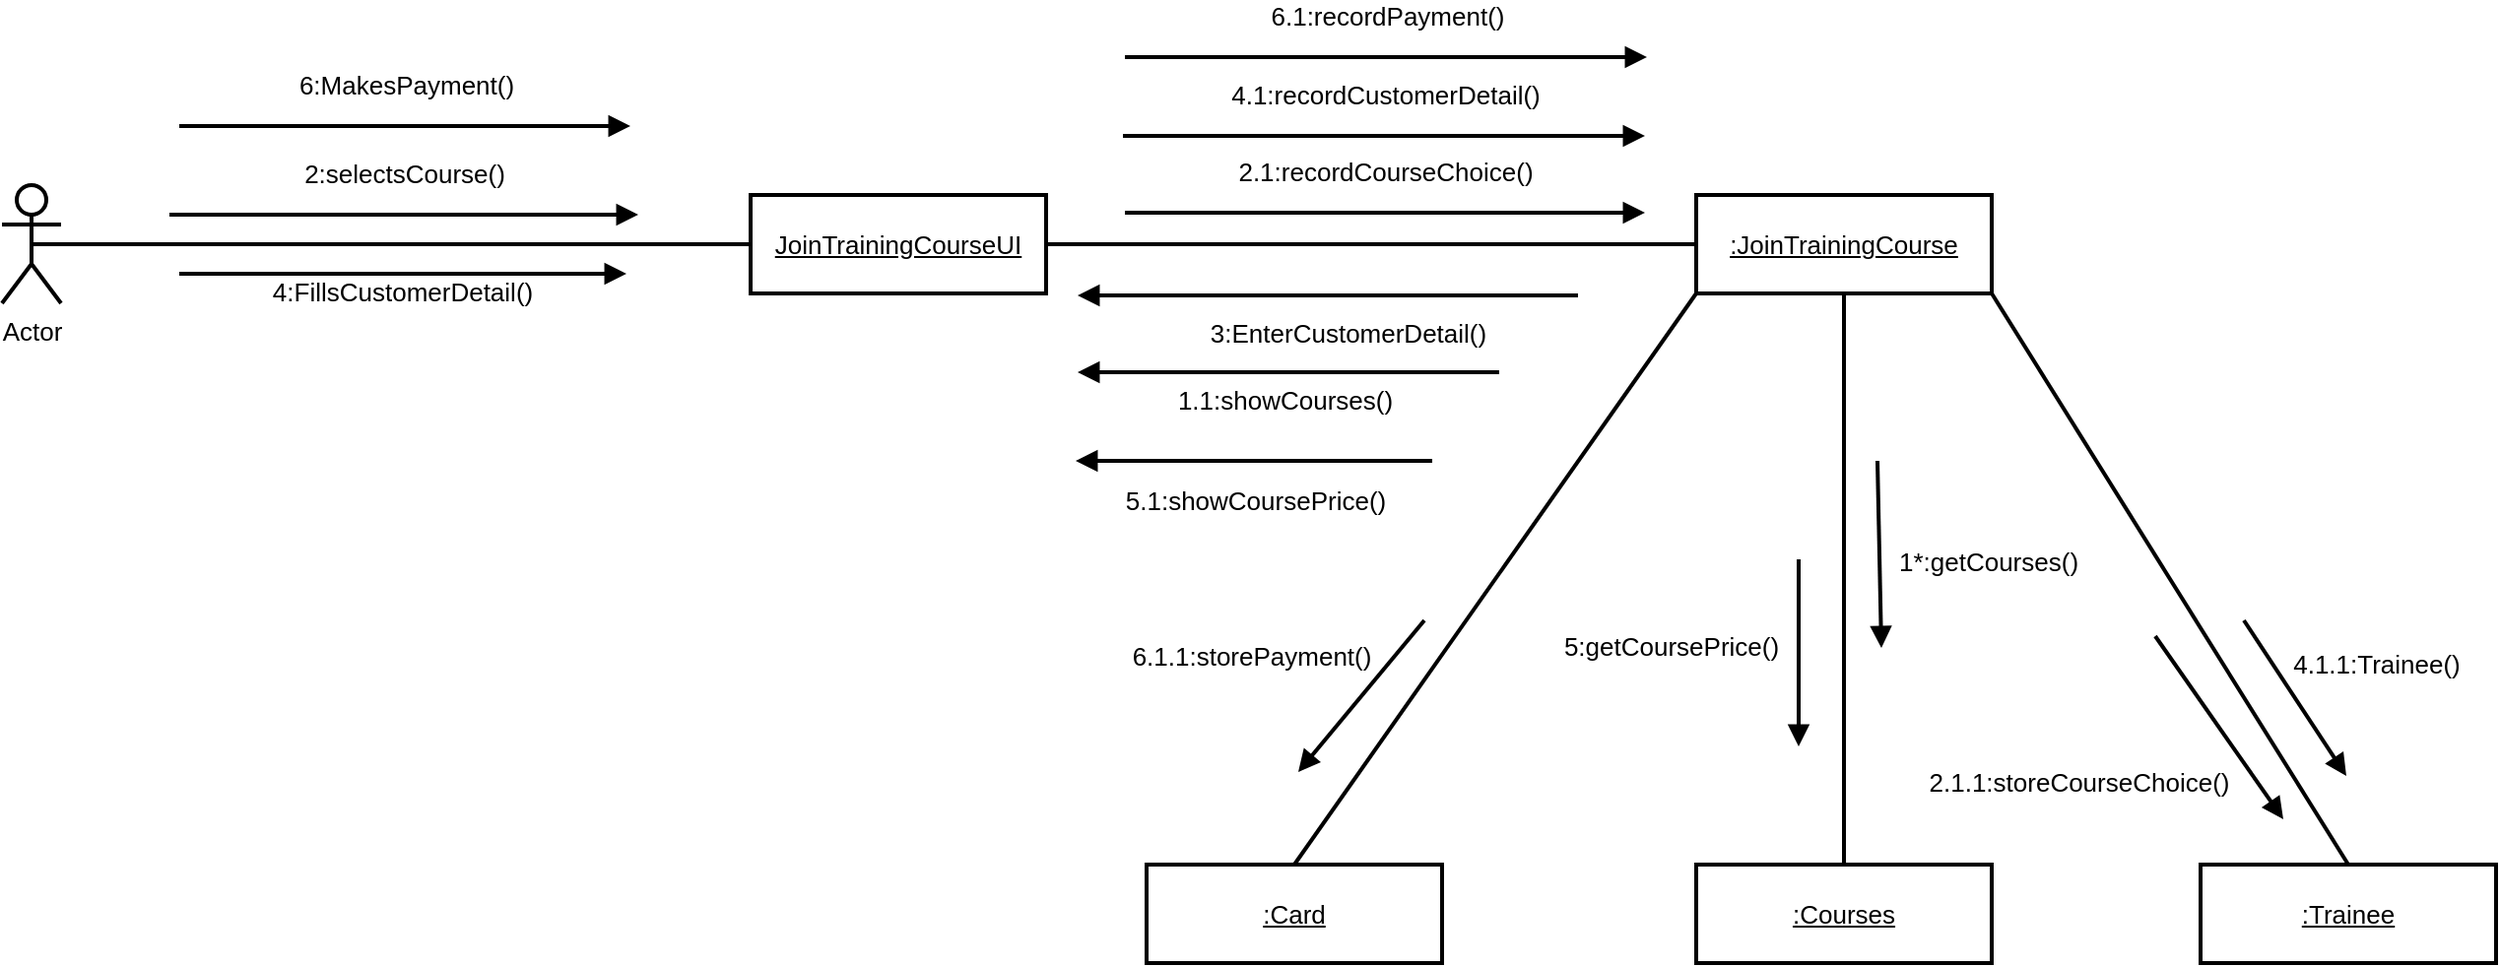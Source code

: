 <mxfile version="21.1.2" type="device">
  <diagram name="Page-1" id="S630wCEyoWQ46y2PHja7">
    <mxGraphModel dx="1167" dy="309" grid="0" gridSize="10" guides="1" tooltips="1" connect="1" arrows="1" fold="1" page="0" pageScale="1" pageWidth="850" pageHeight="1100" math="0" shadow="0">
      <root>
        <mxCell id="0" />
        <mxCell id="1" parent="0" />
        <mxCell id="LDzL4E1aroRcOsLplv2G-45" style="rounded=0;orthogonalLoop=1;jettySize=auto;html=1;exitX=0.5;exitY=0.5;exitDx=0;exitDy=0;exitPerimeter=0;entryX=0;entryY=0.5;entryDx=0;entryDy=0;endArrow=none;endFill=0;strokeWidth=2;fontSize=13;" parent="1" source="LDzL4E1aroRcOsLplv2G-18" target="LDzL4E1aroRcOsLplv2G-30" edge="1">
          <mxGeometry relative="1" as="geometry" />
        </mxCell>
        <mxCell id="LDzL4E1aroRcOsLplv2G-18" value="Actor" style="shape=umlActor;verticalLabelPosition=bottom;verticalAlign=top;html=1;strokeWidth=2;fontSize=13;" parent="1" vertex="1">
          <mxGeometry x="350" y="705" width="30" height="60" as="geometry" />
        </mxCell>
        <mxCell id="LDzL4E1aroRcOsLplv2G-46" style="edgeStyle=orthogonalEdgeStyle;rounded=0;orthogonalLoop=1;jettySize=auto;html=1;exitX=1;exitY=0.5;exitDx=0;exitDy=0;entryX=0;entryY=0.5;entryDx=0;entryDy=0;endArrow=none;endFill=0;strokeWidth=2;fontSize=13;" parent="1" source="LDzL4E1aroRcOsLplv2G-30" target="LDzL4E1aroRcOsLplv2G-31" edge="1">
          <mxGeometry relative="1" as="geometry" />
        </mxCell>
        <mxCell id="LDzL4E1aroRcOsLplv2G-30" value="JoinTrainingCourseUI" style="html=1;whiteSpace=wrap;strokeWidth=2;fontSize=13;" parent="1" vertex="1">
          <mxGeometry x="730" y="710" width="150" height="50" as="geometry" />
        </mxCell>
        <mxCell id="LDzL4E1aroRcOsLplv2G-47" style="rounded=0;orthogonalLoop=1;jettySize=auto;html=1;exitX=0.5;exitY=1;exitDx=0;exitDy=0;entryX=0.5;entryY=0;entryDx=0;entryDy=0;endArrow=none;endFill=0;strokeWidth=2;fontSize=13;" parent="1" source="LDzL4E1aroRcOsLplv2G-31" target="LDzL4E1aroRcOsLplv2G-33" edge="1">
          <mxGeometry relative="1" as="geometry">
            <mxPoint x="1397.5" y="760" as="sourcePoint" />
          </mxGeometry>
        </mxCell>
        <mxCell id="LDzL4E1aroRcOsLplv2G-48" style="rounded=0;orthogonalLoop=1;jettySize=auto;html=1;exitX=0;exitY=1;exitDx=0;exitDy=0;entryX=0.5;entryY=0;entryDx=0;entryDy=0;endArrow=none;endFill=0;strokeWidth=2;fontSize=13;" parent="1" source="LDzL4E1aroRcOsLplv2G-31" target="LDzL4E1aroRcOsLplv2G-32" edge="1">
          <mxGeometry relative="1" as="geometry" />
        </mxCell>
        <mxCell id="LDzL4E1aroRcOsLplv2G-58" style="rounded=0;orthogonalLoop=1;jettySize=auto;html=1;exitX=1;exitY=1;exitDx=0;exitDy=0;entryX=0.5;entryY=0;entryDx=0;entryDy=0;endArrow=none;endFill=0;strokeWidth=2;fontSize=13;" parent="1" source="LDzL4E1aroRcOsLplv2G-31" target="LDzL4E1aroRcOsLplv2G-57" edge="1">
          <mxGeometry relative="1" as="geometry" />
        </mxCell>
        <mxCell id="LDzL4E1aroRcOsLplv2G-31" value=":JoinTrainingCourse" style="html=1;whiteSpace=wrap;strokeWidth=2;fontSize=13;" parent="1" vertex="1">
          <mxGeometry x="1210" y="710" width="150" height="50" as="geometry" />
        </mxCell>
        <mxCell id="LDzL4E1aroRcOsLplv2G-32" value=":Card" style="html=1;whiteSpace=wrap;strokeWidth=2;fontSize=13;" parent="1" vertex="1">
          <mxGeometry x="931" y="1050" width="150" height="50" as="geometry" />
        </mxCell>
        <mxCell id="LDzL4E1aroRcOsLplv2G-33" value=":Courses" style="html=1;whiteSpace=wrap;strokeWidth=2;fontSize=13;fontStyle=4" parent="1" vertex="1">
          <mxGeometry x="1210" y="1050" width="150" height="50" as="geometry" />
        </mxCell>
        <mxCell id="LDzL4E1aroRcOsLplv2G-49" value="1*:getCourses()" style="html=1;verticalAlign=bottom;endArrow=block;elbow=vertical;rounded=0;strokeWidth=2;fontSize=13;" parent="1" edge="1">
          <mxGeometry x="0.33" y="55" width="80" relative="1" as="geometry">
            <mxPoint x="1302" y="845" as="sourcePoint" />
            <mxPoint x="1304" y="940" as="targetPoint" />
            <mxPoint as="offset" />
          </mxGeometry>
        </mxCell>
        <mxCell id="LDzL4E1aroRcOsLplv2G-50" value="1.1:showCourses()" style="html=1;verticalAlign=bottom;endArrow=block;edgeStyle=elbowEdgeStyle;elbow=vertical;curved=0;rounded=0;strokeWidth=2;fontSize=13;" parent="1" edge="1">
          <mxGeometry x="0.019" y="25" width="80" relative="1" as="geometry">
            <mxPoint x="1110" y="800" as="sourcePoint" />
            <mxPoint x="896" y="800" as="targetPoint" />
            <mxPoint as="offset" />
            <Array as="points">
              <mxPoint x="1080" y="800" />
            </Array>
          </mxGeometry>
        </mxCell>
        <mxCell id="LDzL4E1aroRcOsLplv2G-53" value="6.1.1:storePayment()" style="html=1;verticalAlign=bottom;endArrow=block;elbow=vertical;rounded=0;strokeWidth=2;fontSize=13;" parent="1" edge="1">
          <mxGeometry x="0.571" y="-49" width="80" relative="1" as="geometry">
            <mxPoint x="1072" y="926" as="sourcePoint" />
            <mxPoint x="1008" y="1003" as="targetPoint" />
            <mxPoint as="offset" />
          </mxGeometry>
        </mxCell>
        <mxCell id="LDzL4E1aroRcOsLplv2G-54" value="2:selectsCourse()" style="html=1;verticalAlign=bottom;endArrow=block;edgeStyle=elbowEdgeStyle;elbow=vertical;curved=0;rounded=0;strokeWidth=2;fontSize=13;" parent="1" edge="1">
          <mxGeometry y="10" width="80" relative="1" as="geometry">
            <mxPoint x="435" y="720" as="sourcePoint" />
            <mxPoint x="673" y="720" as="targetPoint" />
            <mxPoint as="offset" />
          </mxGeometry>
        </mxCell>
        <mxCell id="LDzL4E1aroRcOsLplv2G-55" value="6:MakesPayment()" style="html=1;verticalAlign=bottom;endArrow=block;edgeStyle=elbowEdgeStyle;elbow=vertical;curved=0;rounded=0;strokeWidth=2;fontSize=13;" parent="1" edge="1">
          <mxGeometry y="10" width="80" relative="1" as="geometry">
            <mxPoint x="440" y="675" as="sourcePoint" />
            <mxPoint x="669" y="675" as="targetPoint" />
            <mxPoint as="offset" />
            <Array as="points">
              <mxPoint x="480" y="675" />
            </Array>
          </mxGeometry>
        </mxCell>
        <mxCell id="LDzL4E1aroRcOsLplv2G-57" value=":Trainee" style="html=1;whiteSpace=wrap;strokeWidth=2;fontSize=13;fontStyle=4" parent="1" vertex="1">
          <mxGeometry x="1466" y="1050" width="150" height="50" as="geometry" />
        </mxCell>
        <mxCell id="LDzL4E1aroRcOsLplv2G-61" value="4:FillsCustomerDetail()" style="html=1;verticalAlign=bottom;endArrow=block;edgeStyle=elbowEdgeStyle;elbow=vertical;curved=0;rounded=0;strokeWidth=2;fontSize=13;" parent="1" edge="1">
          <mxGeometry x="-0.01" y="-20" width="80" relative="1" as="geometry">
            <mxPoint x="440" y="750" as="sourcePoint" />
            <mxPoint x="667" y="750" as="targetPoint" />
            <mxPoint as="offset" />
          </mxGeometry>
        </mxCell>
        <mxCell id="LDzL4E1aroRcOsLplv2G-62" value="4.1:recordCustomerDetail()" style="html=1;verticalAlign=bottom;endArrow=block;edgeStyle=elbowEdgeStyle;elbow=vertical;curved=0;rounded=0;strokeWidth=2;fontSize=13;" parent="1" edge="1">
          <mxGeometry y="10" width="80" relative="1" as="geometry">
            <mxPoint x="919" y="680" as="sourcePoint" />
            <mxPoint x="1184" y="680" as="targetPoint" />
            <mxPoint as="offset" />
          </mxGeometry>
        </mxCell>
        <mxCell id="LDzL4E1aroRcOsLplv2G-63" value="4.1.1:Trainee()" style="html=1;verticalAlign=bottom;endArrow=block;elbow=vertical;rounded=0;strokeWidth=2;fontSize=13;" parent="1" edge="1">
          <mxGeometry x="0.362" y="38" width="80" relative="1" as="geometry">
            <mxPoint x="1488" y="926" as="sourcePoint" />
            <mxPoint x="1540" y="1005" as="targetPoint" />
            <mxPoint as="offset" />
          </mxGeometry>
        </mxCell>
        <mxCell id="LDzL4E1aroRcOsLplv2G-67" value="3:EnterCustomerDetail()" style="html=1;verticalAlign=bottom;endArrow=block;edgeStyle=elbowEdgeStyle;elbow=vertical;curved=0;rounded=0;strokeWidth=2;fontSize=13;" parent="1" edge="1">
          <mxGeometry x="-0.074" y="30" width="80" relative="1" as="geometry">
            <mxPoint x="1150" y="761" as="sourcePoint" />
            <mxPoint x="896" y="761" as="targetPoint" />
            <mxPoint as="offset" />
            <Array as="points">
              <mxPoint x="1080" y="761" />
            </Array>
          </mxGeometry>
        </mxCell>
        <mxCell id="d0HsAUQ3rohCRdbp8xXP-1" value="6.1:recordPayment()" style="html=1;verticalAlign=bottom;endArrow=block;edgeStyle=elbowEdgeStyle;elbow=vertical;curved=0;rounded=0;strokeWidth=2;fontSize=13;" parent="1" edge="1">
          <mxGeometry y="10" width="80" relative="1" as="geometry">
            <mxPoint x="920" y="640" as="sourcePoint" />
            <mxPoint x="1185" y="640" as="targetPoint" />
            <mxPoint as="offset" />
          </mxGeometry>
        </mxCell>
        <mxCell id="d0HsAUQ3rohCRdbp8xXP-2" value="2.1:recordCourseChoice()" style="html=1;verticalAlign=bottom;endArrow=block;edgeStyle=elbowEdgeStyle;elbow=vertical;curved=0;rounded=0;strokeWidth=2;fontSize=13;" parent="1" edge="1">
          <mxGeometry y="10" width="80" relative="1" as="geometry">
            <mxPoint x="920" y="719" as="sourcePoint" />
            <mxPoint x="1184" y="719" as="targetPoint" />
            <mxPoint as="offset" />
          </mxGeometry>
        </mxCell>
        <mxCell id="By-SBvwLV2nWNqRGLiDR-1" value="2.1.1:storeCourseChoice()" style="html=1;verticalAlign=bottom;endArrow=block;elbow=vertical;rounded=0;strokeWidth=2;fontSize=13;" parent="1" edge="1">
          <mxGeometry x="-0.166" y="-81" width="80" relative="1" as="geometry">
            <mxPoint x="1443" y="934" as="sourcePoint" />
            <mxPoint x="1508" y="1027" as="targetPoint" />
            <mxPoint as="offset" />
          </mxGeometry>
        </mxCell>
        <mxCell id="By-SBvwLV2nWNqRGLiDR-2" value="5:getCoursePrice()" style="html=1;verticalAlign=bottom;endArrow=block;elbow=vertical;rounded=0;strokeWidth=2;fontSize=13;" parent="1" edge="1">
          <mxGeometry x="0.158" y="-65" width="80" relative="1" as="geometry">
            <mxPoint x="1262" y="895" as="sourcePoint" />
            <mxPoint x="1262" y="990" as="targetPoint" />
            <mxPoint as="offset" />
          </mxGeometry>
        </mxCell>
        <mxCell id="By-SBvwLV2nWNqRGLiDR-3" value="5.1:showCoursePrice()" style="html=1;verticalAlign=bottom;endArrow=block;edgeStyle=elbowEdgeStyle;elbow=vertical;curved=0;rounded=0;strokeWidth=2;fontSize=13;" parent="1" edge="1">
          <mxGeometry y="31" width="80" relative="1" as="geometry">
            <mxPoint x="1076" y="845" as="sourcePoint" />
            <mxPoint x="895" y="845" as="targetPoint" />
            <mxPoint as="offset" />
          </mxGeometry>
        </mxCell>
        <mxCell id="IMceAK3hrMyFHbqTOK-o-1" value="JoinTrainingCourseUI" style="html=1;whiteSpace=wrap;strokeWidth=2;fontSize=13;fontStyle=4" vertex="1" parent="1">
          <mxGeometry x="730" y="710" width="150" height="50" as="geometry" />
        </mxCell>
        <mxCell id="IMceAK3hrMyFHbqTOK-o-2" value=":JoinTrainingCourse" style="html=1;whiteSpace=wrap;strokeWidth=2;fontSize=13;fontStyle=4" vertex="1" parent="1">
          <mxGeometry x="1210" y="710" width="150" height="50" as="geometry" />
        </mxCell>
        <mxCell id="IMceAK3hrMyFHbqTOK-o-3" value=":Card" style="html=1;whiteSpace=wrap;strokeWidth=2;fontSize=13;fontStyle=4" vertex="1" parent="1">
          <mxGeometry x="931" y="1050" width="150" height="50" as="geometry" />
        </mxCell>
      </root>
    </mxGraphModel>
  </diagram>
</mxfile>
